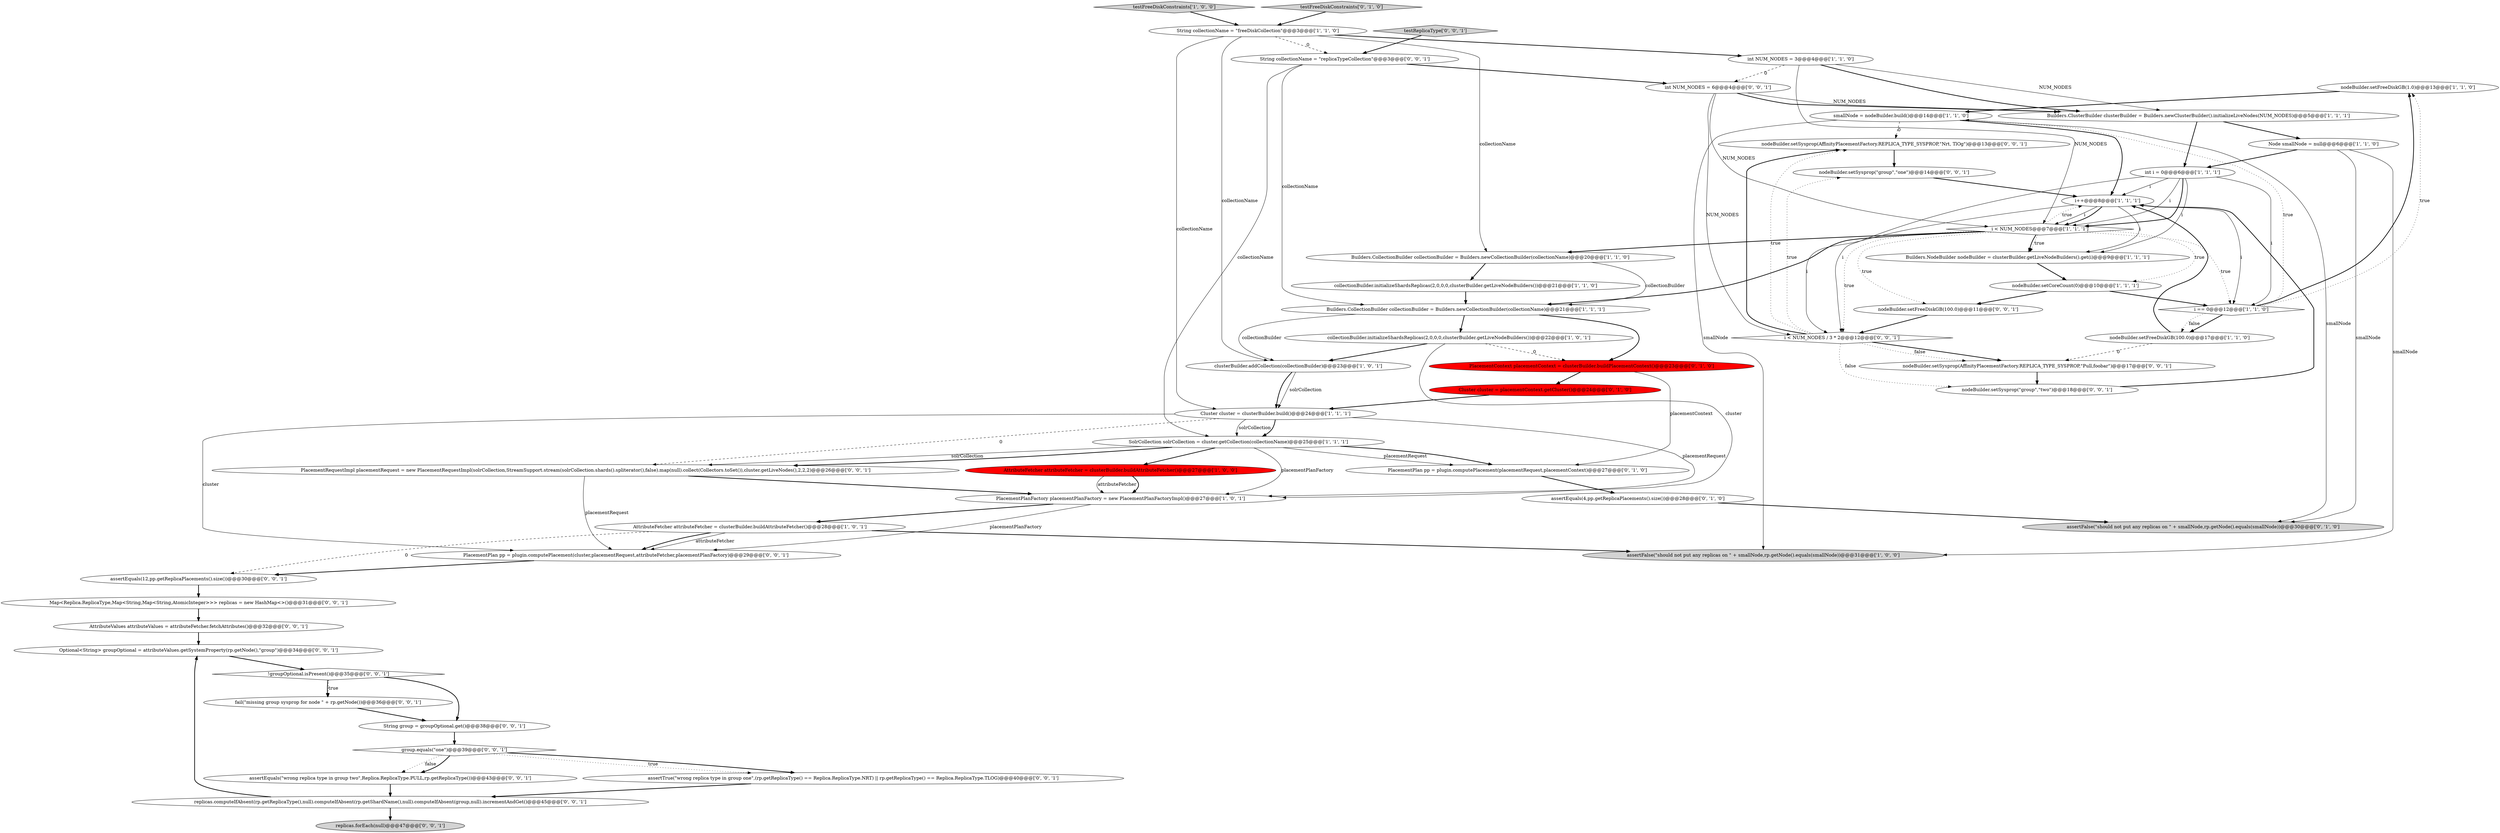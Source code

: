 digraph {
4 [style = filled, label = "nodeBuilder.setFreeDiskGB(1.0)@@@13@@@['1', '1', '0']", fillcolor = white, shape = ellipse image = "AAA0AAABBB1BBB"];
33 [style = filled, label = "nodeBuilder.setSysprop(\"group\",\"one\")@@@14@@@['0', '0', '1']", fillcolor = white, shape = ellipse image = "AAA0AAABBB3BBB"];
43 [style = filled, label = "replicas.forEach(null)@@@47@@@['0', '0', '1']", fillcolor = lightgray, shape = ellipse image = "AAA0AAABBB3BBB"];
30 [style = filled, label = "PlacementContext placementContext = clusterBuilder.buildPlacementContext()@@@23@@@['0', '1', '0']", fillcolor = red, shape = ellipse image = "AAA1AAABBB2BBB"];
31 [style = filled, label = "Optional<String> groupOptional = attributeValues.getSystemProperty(rp.getNode(),\"group\")@@@34@@@['0', '0', '1']", fillcolor = white, shape = ellipse image = "AAA0AAABBB3BBB"];
36 [style = filled, label = "i < NUM_NODES / 3 * 2@@@12@@@['0', '0', '1']", fillcolor = white, shape = diamond image = "AAA0AAABBB3BBB"];
37 [style = filled, label = "Map<Replica.ReplicaType,Map<String,Map<String,AtomicInteger>>> replicas = new HashMap<>()@@@31@@@['0', '0', '1']", fillcolor = white, shape = ellipse image = "AAA0AAABBB3BBB"];
26 [style = filled, label = "assertFalse(\"should not put any replicas on \" + smallNode,rp.getNode().equals(smallNode))@@@30@@@['0', '1', '0']", fillcolor = lightgray, shape = ellipse image = "AAA0AAABBB2BBB"];
16 [style = filled, label = "assertFalse(\"should not put any replicas on \" + smallNode,rp.getNode().equals(smallNode))@@@31@@@['1', '0', '0']", fillcolor = lightgray, shape = ellipse image = "AAA0AAABBB1BBB"];
27 [style = filled, label = "assertEquals(4,pp.getReplicaPlacements().size())@@@28@@@['0', '1', '0']", fillcolor = white, shape = ellipse image = "AAA0AAABBB2BBB"];
50 [style = filled, label = "String group = groupOptional.get()@@@38@@@['0', '0', '1']", fillcolor = white, shape = ellipse image = "AAA0AAABBB3BBB"];
29 [style = filled, label = "Cluster cluster = placementContext.getCluster()@@@24@@@['0', '1', '0']", fillcolor = red, shape = ellipse image = "AAA1AAABBB2BBB"];
23 [style = filled, label = "testFreeDiskConstraints['1', '0', '0']", fillcolor = lightgray, shape = diamond image = "AAA0AAABBB1BBB"];
34 [style = filled, label = "assertEquals(12,pp.getReplicaPlacements().size())@@@30@@@['0', '0', '1']", fillcolor = white, shape = ellipse image = "AAA0AAABBB3BBB"];
41 [style = filled, label = "replicas.computeIfAbsent(rp.getReplicaType(),null).computeIfAbsent(rp.getShardName(),null).computeIfAbsent(group,null).incrementAndGet()@@@45@@@['0', '0', '1']", fillcolor = white, shape = ellipse image = "AAA0AAABBB3BBB"];
45 [style = filled, label = "nodeBuilder.setSysprop(AffinityPlacementFactory.REPLICA_TYPE_SYSPROP,\"Nrt, TlOg\")@@@13@@@['0', '0', '1']", fillcolor = white, shape = ellipse image = "AAA0AAABBB3BBB"];
42 [style = filled, label = "assertTrue(\"wrong replica type in group one\",(rp.getReplicaType() == Replica.ReplicaType.NRT) || rp.getReplicaType() == Replica.ReplicaType.TLOG)@@@40@@@['0', '0', '1']", fillcolor = white, shape = ellipse image = "AAA0AAABBB3BBB"];
35 [style = filled, label = "fail(\"missing group sysprop for node \" + rp.getNode())@@@36@@@['0', '0', '1']", fillcolor = white, shape = ellipse image = "AAA0AAABBB3BBB"];
6 [style = filled, label = "AttributeFetcher attributeFetcher = clusterBuilder.buildAttributeFetcher()@@@28@@@['1', '0', '1']", fillcolor = white, shape = ellipse image = "AAA0AAABBB1BBB"];
15 [style = filled, label = "i++@@@8@@@['1', '1', '1']", fillcolor = white, shape = ellipse image = "AAA0AAABBB1BBB"];
18 [style = filled, label = "Builders.CollectionBuilder collectionBuilder = Builders.newCollectionBuilder(collectionName)@@@21@@@['1', '1', '1']", fillcolor = white, shape = ellipse image = "AAA0AAABBB1BBB"];
11 [style = filled, label = "SolrCollection solrCollection = cluster.getCollection(collectionName)@@@25@@@['1', '1', '1']", fillcolor = white, shape = ellipse image = "AAA0AAABBB1BBB"];
0 [style = filled, label = "nodeBuilder.setFreeDiskGB(100.0)@@@17@@@['1', '1', '0']", fillcolor = white, shape = ellipse image = "AAA0AAABBB1BBB"];
53 [style = filled, label = "assertEquals(\"wrong replica type in group two\",Replica.ReplicaType.PULL,rp.getReplicaType())@@@43@@@['0', '0', '1']", fillcolor = white, shape = ellipse image = "AAA0AAABBB3BBB"];
38 [style = filled, label = "AttributeValues attributeValues = attributeFetcher.fetchAttributes()@@@32@@@['0', '0', '1']", fillcolor = white, shape = ellipse image = "AAA0AAABBB3BBB"];
25 [style = filled, label = "PlacementPlan pp = plugin.computePlacement(placementRequest,placementContext)@@@27@@@['0', '1', '0']", fillcolor = white, shape = ellipse image = "AAA0AAABBB2BBB"];
8 [style = filled, label = "int NUM_NODES = 3@@@4@@@['1', '1', '0']", fillcolor = white, shape = ellipse image = "AAA0AAABBB1BBB"];
9 [style = filled, label = "smallNode = nodeBuilder.build()@@@14@@@['1', '1', '0']", fillcolor = white, shape = ellipse image = "AAA0AAABBB1BBB"];
10 [style = filled, label = "PlacementPlanFactory placementPlanFactory = new PlacementPlanFactoryImpl()@@@27@@@['1', '0', '1']", fillcolor = white, shape = ellipse image = "AAA0AAABBB1BBB"];
32 [style = filled, label = "String collectionName = \"replicaTypeCollection\"@@@3@@@['0', '0', '1']", fillcolor = white, shape = ellipse image = "AAA0AAABBB3BBB"];
46 [style = filled, label = "group.equals(\"one\")@@@39@@@['0', '0', '1']", fillcolor = white, shape = diamond image = "AAA0AAABBB3BBB"];
44 [style = filled, label = "nodeBuilder.setSysprop(\"group\",\"two\")@@@18@@@['0', '0', '1']", fillcolor = white, shape = ellipse image = "AAA0AAABBB3BBB"];
20 [style = filled, label = "nodeBuilder.setCoreCount(0)@@@10@@@['1', '1', '1']", fillcolor = white, shape = ellipse image = "AAA0AAABBB1BBB"];
49 [style = filled, label = "nodeBuilder.setSysprop(AffinityPlacementFactory.REPLICA_TYPE_SYSPROP,\"Pull,foobar\")@@@17@@@['0', '0', '1']", fillcolor = white, shape = ellipse image = "AAA0AAABBB3BBB"];
14 [style = filled, label = "String collectionName = \"freeDiskCollection\"@@@3@@@['1', '1', '0']", fillcolor = white, shape = ellipse image = "AAA0AAABBB1BBB"];
52 [style = filled, label = "!groupOptional.isPresent()@@@35@@@['0', '0', '1']", fillcolor = white, shape = diamond image = "AAA0AAABBB3BBB"];
22 [style = filled, label = "i == 0@@@12@@@['1', '1', '0']", fillcolor = white, shape = diamond image = "AAA0AAABBB1BBB"];
28 [style = filled, label = "testFreeDiskConstraints['0', '1', '0']", fillcolor = lightgray, shape = diamond image = "AAA0AAABBB2BBB"];
40 [style = filled, label = "PlacementRequestImpl placementRequest = new PlacementRequestImpl(solrCollection,StreamSupport.stream(solrCollection.shards().spliterator(),false).map(null).collect(Collectors.toSet()),cluster.getLiveNodes(),2,2,2)@@@26@@@['0', '0', '1']", fillcolor = white, shape = ellipse image = "AAA0AAABBB3BBB"];
39 [style = filled, label = "testReplicaType['0', '0', '1']", fillcolor = lightgray, shape = diamond image = "AAA0AAABBB3BBB"];
19 [style = filled, label = "collectionBuilder.initializeShardsReplicas(2,0,0,0,clusterBuilder.getLiveNodeBuilders())@@@21@@@['1', '1', '0']", fillcolor = white, shape = ellipse image = "AAA0AAABBB1BBB"];
17 [style = filled, label = "Builders.NodeBuilder nodeBuilder = clusterBuilder.getLiveNodeBuilders().get(i)@@@9@@@['1', '1', '1']", fillcolor = white, shape = ellipse image = "AAA0AAABBB1BBB"];
47 [style = filled, label = "PlacementPlan pp = plugin.computePlacement(cluster,placementRequest,attributeFetcher,placementPlanFactory)@@@29@@@['0', '0', '1']", fillcolor = white, shape = ellipse image = "AAA0AAABBB3BBB"];
24 [style = filled, label = "i < NUM_NODES@@@7@@@['1', '1', '1']", fillcolor = white, shape = diamond image = "AAA0AAABBB1BBB"];
21 [style = filled, label = "Builders.CollectionBuilder collectionBuilder = Builders.newCollectionBuilder(collectionName)@@@20@@@['1', '1', '0']", fillcolor = white, shape = ellipse image = "AAA0AAABBB1BBB"];
13 [style = filled, label = "Cluster cluster = clusterBuilder.build()@@@24@@@['1', '1', '1']", fillcolor = white, shape = ellipse image = "AAA0AAABBB1BBB"];
12 [style = filled, label = "AttributeFetcher attributeFetcher = clusterBuilder.buildAttributeFetcher()@@@27@@@['1', '0', '0']", fillcolor = red, shape = ellipse image = "AAA1AAABBB1BBB"];
5 [style = filled, label = "collectionBuilder.initializeShardsReplicas(2,0,0,0,clusterBuilder.getLiveNodeBuilders())@@@22@@@['1', '0', '1']", fillcolor = white, shape = ellipse image = "AAA0AAABBB1BBB"];
2 [style = filled, label = "int i = 0@@@6@@@['1', '1', '1']", fillcolor = white, shape = ellipse image = "AAA0AAABBB1BBB"];
7 [style = filled, label = "Node smallNode = null@@@6@@@['1', '1', '0']", fillcolor = white, shape = ellipse image = "AAA0AAABBB1BBB"];
48 [style = filled, label = "nodeBuilder.setFreeDiskGB(100.0)@@@11@@@['0', '0', '1']", fillcolor = white, shape = ellipse image = "AAA0AAABBB3BBB"];
51 [style = filled, label = "int NUM_NODES = 6@@@4@@@['0', '0', '1']", fillcolor = white, shape = ellipse image = "AAA0AAABBB3BBB"];
3 [style = filled, label = "clusterBuilder.addCollection(collectionBuilder)@@@23@@@['1', '0', '1']", fillcolor = white, shape = ellipse image = "AAA0AAABBB1BBB"];
1 [style = filled, label = "Builders.ClusterBuilder clusterBuilder = Builders.newClusterBuilder().initializeLiveNodes(NUM_NODES)@@@5@@@['1', '1', '1']", fillcolor = white, shape = ellipse image = "AAA0AAABBB1BBB"];
5->3 [style = bold, label=""];
42->41 [style = bold, label=""];
7->16 [style = solid, label="smallNode"];
51->1 [style = solid, label="NUM_NODES"];
6->47 [style = solid, label="attributeFetcher"];
24->17 [style = dotted, label="true"];
45->33 [style = bold, label=""];
44->15 [style = bold, label=""];
18->30 [style = bold, label=""];
9->26 [style = solid, label="smallNode"];
51->1 [style = bold, label=""];
6->34 [style = dashed, label="0"];
38->31 [style = bold, label=""];
9->16 [style = solid, label="smallNode"];
14->3 [style = solid, label="collectionName"];
32->18 [style = solid, label="collectionName"];
30->29 [style = bold, label=""];
0->15 [style = bold, label=""];
28->14 [style = bold, label=""];
22->4 [style = bold, label=""];
8->1 [style = bold, label=""];
12->10 [style = bold, label=""];
22->0 [style = bold, label=""];
35->50 [style = bold, label=""];
24->21 [style = bold, label=""];
8->51 [style = dashed, label="0"];
37->38 [style = bold, label=""];
20->48 [style = bold, label=""];
53->41 [style = bold, label=""];
24->17 [style = bold, label=""];
15->36 [style = solid, label="i"];
14->13 [style = solid, label="collectionName"];
51->36 [style = solid, label="NUM_NODES"];
2->24 [style = bold, label=""];
47->34 [style = bold, label=""];
0->49 [style = dashed, label="0"];
36->44 [style = dotted, label="false"];
11->25 [style = bold, label=""];
52->35 [style = bold, label=""];
17->20 [style = bold, label=""];
46->42 [style = bold, label=""];
19->18 [style = bold, label=""];
21->19 [style = bold, label=""];
33->15 [style = bold, label=""];
40->47 [style = solid, label="placementRequest"];
46->53 [style = dotted, label="false"];
22->0 [style = dotted, label="false"];
13->11 [style = solid, label="solrCollection"];
11->12 [style = bold, label=""];
13->40 [style = dashed, label="0"];
13->10 [style = solid, label="placementRequest"];
9->45 [style = dashed, label="0"];
24->18 [style = bold, label=""];
13->11 [style = bold, label=""];
23->14 [style = bold, label=""];
25->27 [style = bold, label=""];
51->24 [style = solid, label="NUM_NODES"];
36->45 [style = dotted, label="true"];
14->21 [style = solid, label="collectionName"];
36->49 [style = bold, label=""];
7->2 [style = bold, label=""];
24->22 [style = dotted, label="true"];
15->24 [style = solid, label="i"];
13->47 [style = solid, label="cluster"];
14->8 [style = bold, label=""];
8->24 [style = solid, label="NUM_NODES"];
2->17 [style = solid, label="i"];
2->36 [style = solid, label="i"];
22->9 [style = dotted, label="true"];
2->24 [style = solid, label="i"];
22->4 [style = dotted, label="true"];
41->43 [style = bold, label=""];
6->47 [style = bold, label=""];
32->51 [style = bold, label=""];
5->30 [style = dashed, label="0"];
27->26 [style = bold, label=""];
4->9 [style = bold, label=""];
31->52 [style = bold, label=""];
49->44 [style = bold, label=""];
2->22 [style = solid, label="i"];
1->7 [style = bold, label=""];
10->6 [style = bold, label=""];
32->11 [style = solid, label="collectionName"];
11->40 [style = solid, label="solrCollection"];
14->32 [style = dashed, label="0"];
39->32 [style = bold, label=""];
24->20 [style = dotted, label="true"];
24->48 [style = dotted, label="true"];
52->50 [style = bold, label=""];
41->31 [style = bold, label=""];
1->2 [style = bold, label=""];
30->25 [style = solid, label="placementContext"];
24->36 [style = dotted, label="true"];
3->13 [style = solid, label="solrCollection"];
18->3 [style = solid, label="collectionBuilder"];
36->33 [style = dotted, label="true"];
40->10 [style = bold, label=""];
10->47 [style = solid, label="placementPlanFactory"];
12->10 [style = solid, label="attributeFetcher"];
48->36 [style = bold, label=""];
50->46 [style = bold, label=""];
46->53 [style = bold, label=""];
21->18 [style = solid, label="collectionBuilder"];
36->49 [style = dotted, label="false"];
11->25 [style = solid, label="placementRequest"];
11->40 [style = bold, label=""];
2->15 [style = solid, label="i"];
8->1 [style = solid, label="NUM_NODES"];
20->22 [style = bold, label=""];
15->17 [style = solid, label="i"];
34->37 [style = bold, label=""];
15->22 [style = solid, label="i"];
11->10 [style = solid, label="placementPlanFactory"];
6->16 [style = bold, label=""];
9->15 [style = bold, label=""];
18->5 [style = bold, label=""];
15->24 [style = bold, label=""];
7->26 [style = solid, label="smallNode"];
24->15 [style = dotted, label="true"];
52->35 [style = dotted, label="true"];
3->13 [style = bold, label=""];
46->42 [style = dotted, label="true"];
5->10 [style = solid, label="cluster"];
36->45 [style = bold, label=""];
29->13 [style = bold, label=""];
}
